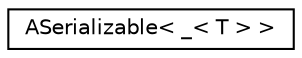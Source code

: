 digraph "Graphical Class Hierarchy"
{
 // LATEX_PDF_SIZE
  edge [fontname="Helvetica",fontsize="10",labelfontname="Helvetica",labelfontsize="10"];
  node [fontname="Helvetica",fontsize="10",shape=record];
  rankdir="LR";
  Node0 [label="ASerializable\< _\< T \> \>",height=0.2,width=0.4,color="black", fillcolor="white", style="filled",URL="$structASerializable_3_01___3_01T_01_4_01_4.html",tooltip=" "];
}

